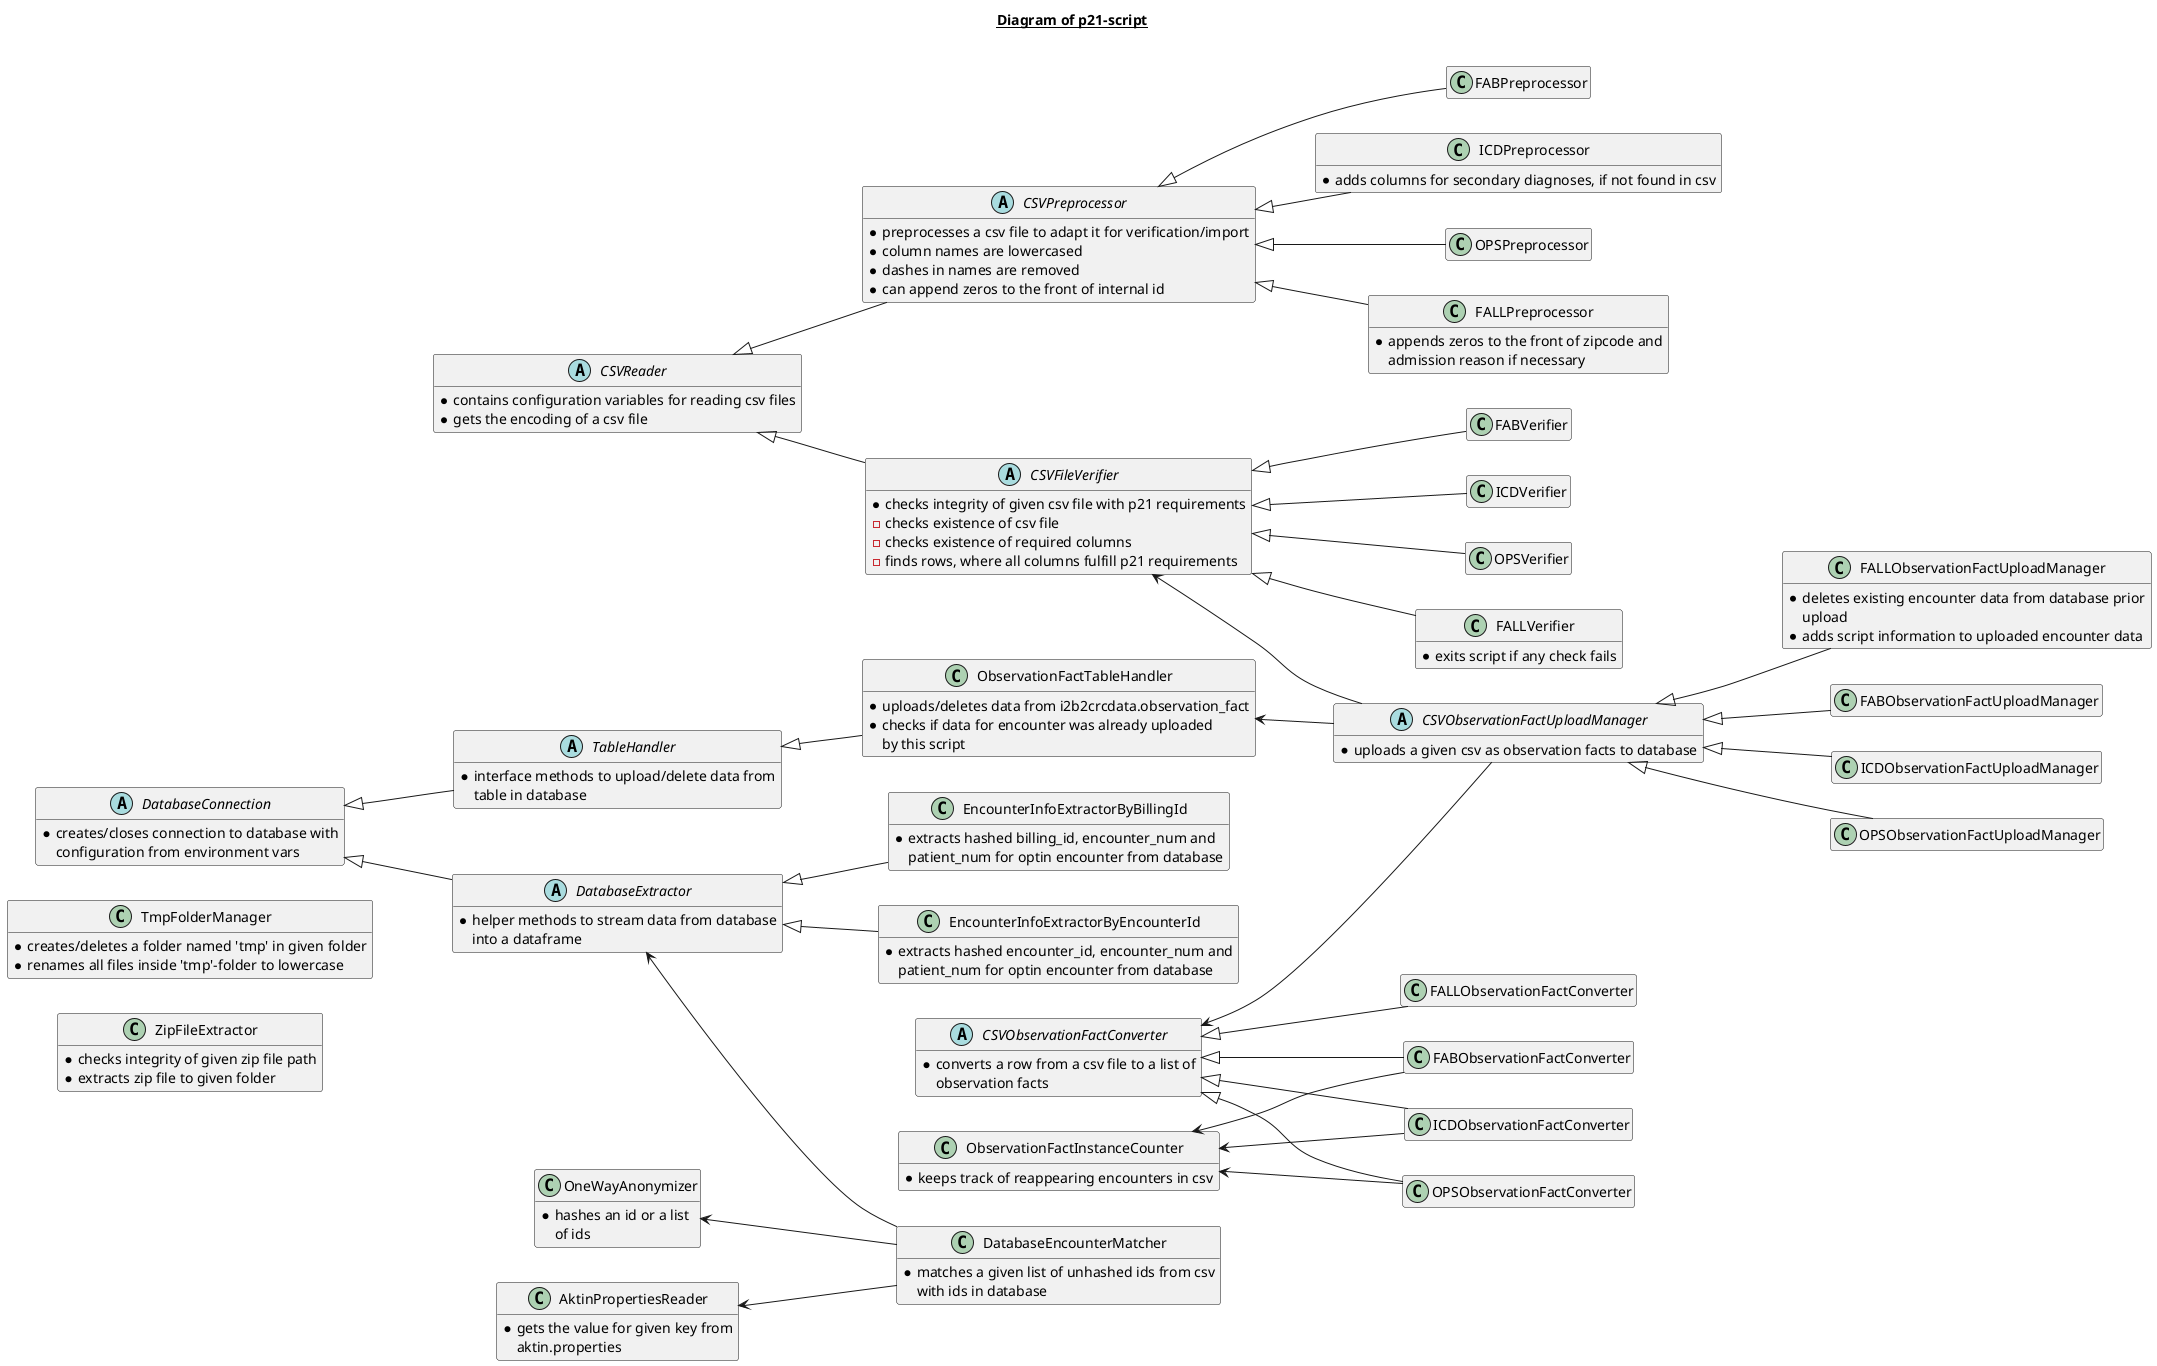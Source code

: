 @startuml
hide methods

title __Diagram of p21-script__\n

left to right direction

class ZipFileExtractor {
* checks integrity of given zip file path
* extracts zip file to given folder
}
class TmpFolderManager {
* creates/deletes a folder named 'tmp' in given folder
* renames all files inside 'tmp'-folder to lowercase
}
abstract class CSVReader {
* contains configuration variables for reading csv files
* gets the encoding of a csv file
}
abstract class CSVPreprocessor {
* preprocesses a csv file to adapt it for verification/import
* column names are lowercased
* dashes in names are removed
* can append zeros to the front of internal id
}
class FALLPreprocessor {
* appends zeros to the front of zipcode and
admission reason if necessary
}
class FABPreprocessor {
}
hide FABPreprocessor members
class ICDPreprocessor {
* adds columns for secondary diagnoses, if not found in csv
}
class OPSPreprocessor {
}
hide OPSPreprocessor members
abstract class CSVFileVerifier {
* checks integrity of given csv file with p21 requirements
- checks existence of csv file
- checks existence of required columns
- finds rows, where all columns fulfill p21 requirements
}
class FALLVerifier {
* exits script if any check fails
}
class FABVerifier {
}
hide FABVerifier members
class ICDVerifier {
}
hide ICDVerifier members
class OPSVerifier {
}
hide OPSVerifier members
abstract class CSVObservationFactConverter {
* converts a row from a csv file to a list of
observation facts
}
class FALLObservationFactConverter {
}
hide FALLObservationFactConverter members
class FABObservationFactConverter {
}
hide FABObservationFactConverter members
class ICDObservationFactConverter {
}
hide ICDObservationFactConverter members
class OPSObservationFactConverter {
}
hide OPSObservationFactConverter members
class ObservationFactInstanceCounter {
* keeps track of reappearing encounters in csv
}
abstract class DatabaseConnection {
* creates/closes connection to database with
configuration from environment vars
}
abstract class DatabaseExtractor {
* helper methods to stream data from database
into a dataframe
}
class EncounterInfoExtractorByEncounterId {
* extracts hashed encounter_id, encounter_num and
patient_num for optin encounter from database
}
class EncounterInfoExtractorByBillingId {
* extracts hashed billing_id, encounter_num and
patient_num for optin encounter from database
}
class DatabaseEncounterMatcher {
* matches a given list of unhashed ids from csv
with ids in database
}
class AktinPropertiesReader {
* gets the value for given key from
aktin.properties
}
class OneWayAnonymizer {
* hashes an id or a list
of ids
}
abstract class TableHandler {
* interface methods to upload/delete data from
table in database
}
class ObservationFactTableHandler {
* uploads/deletes data from i2b2crcdata.observation_fact
* checks if data for encounter was already uploaded
by this script
}
abstract class CSVObservationFactUploadManager {
* uploads a given csv as observation facts to database
}
class FALLObservationFactUploadManager {
* deletes existing encounter data from database prior
upload
* adds script information to uploaded encounter data
}
class FABObservationFactUploadManager {
}
hide FABObservationFactUploadManager members
class ICDObservationFactUploadManager{
}
hide ICDObservationFactUploadManager members
class OPSObservationFactUploadManager{
}
hide OPSObservationFactUploadManager members

CSVReader <|-- CSVPreprocessor
CSVPreprocessor <|-- FALLPreprocessor
CSVPreprocessor <|-- FABPreprocessor
CSVPreprocessor <|-- ICDPreprocessor
CSVPreprocessor <|-- OPSPreprocessor

CSVReader <|-- CSVFileVerifier
CSVFileVerifier <|-- FALLVerifier
CSVFileVerifier <|-- FABVerifier
CSVFileVerifier <|-- ICDVerifier
CSVFileVerifier <|-- OPSVerifier

CSVObservationFactConverter <|-- FALLObservationFactConverter
CSVObservationFactConverter <|-- FABObservationFactConverter
CSVObservationFactConverter <|-- ICDObservationFactConverter
CSVObservationFactConverter <|-- OPSObservationFactConverter

ObservationFactInstanceCounter <-- FABObservationFactConverter
ObservationFactInstanceCounter <-- ICDObservationFactConverter
ObservationFactInstanceCounter <-- OPSObservationFactConverter

DatabaseConnection <|-- DatabaseExtractor
DatabaseExtractor <|-- EncounterInfoExtractorByEncounterId
DatabaseExtractor <|-- EncounterInfoExtractorByBillingId

DatabaseExtractor <-- DatabaseEncounterMatcher
AktinPropertiesReader <-- DatabaseEncounterMatcher
OneWayAnonymizer <-- DatabaseEncounterMatcher

DatabaseConnection <|-- TableHandler
TableHandler <|-- ObservationFactTableHandler

ObservationFactTableHandler <-- CSVObservationFactUploadManager
CSVObservationFactConverter <-- CSVObservationFactUploadManager
CSVFileVerifier <-- CSVObservationFactUploadManager

CSVObservationFactUploadManager <|-- FALLObservationFactUploadManager
CSVObservationFactUploadManager <|-- FABObservationFactUploadManager
CSVObservationFactUploadManager <|-- ICDObservationFactUploadManager
CSVObservationFactUploadManager <|-- OPSObservationFactUploadManager
@enduml